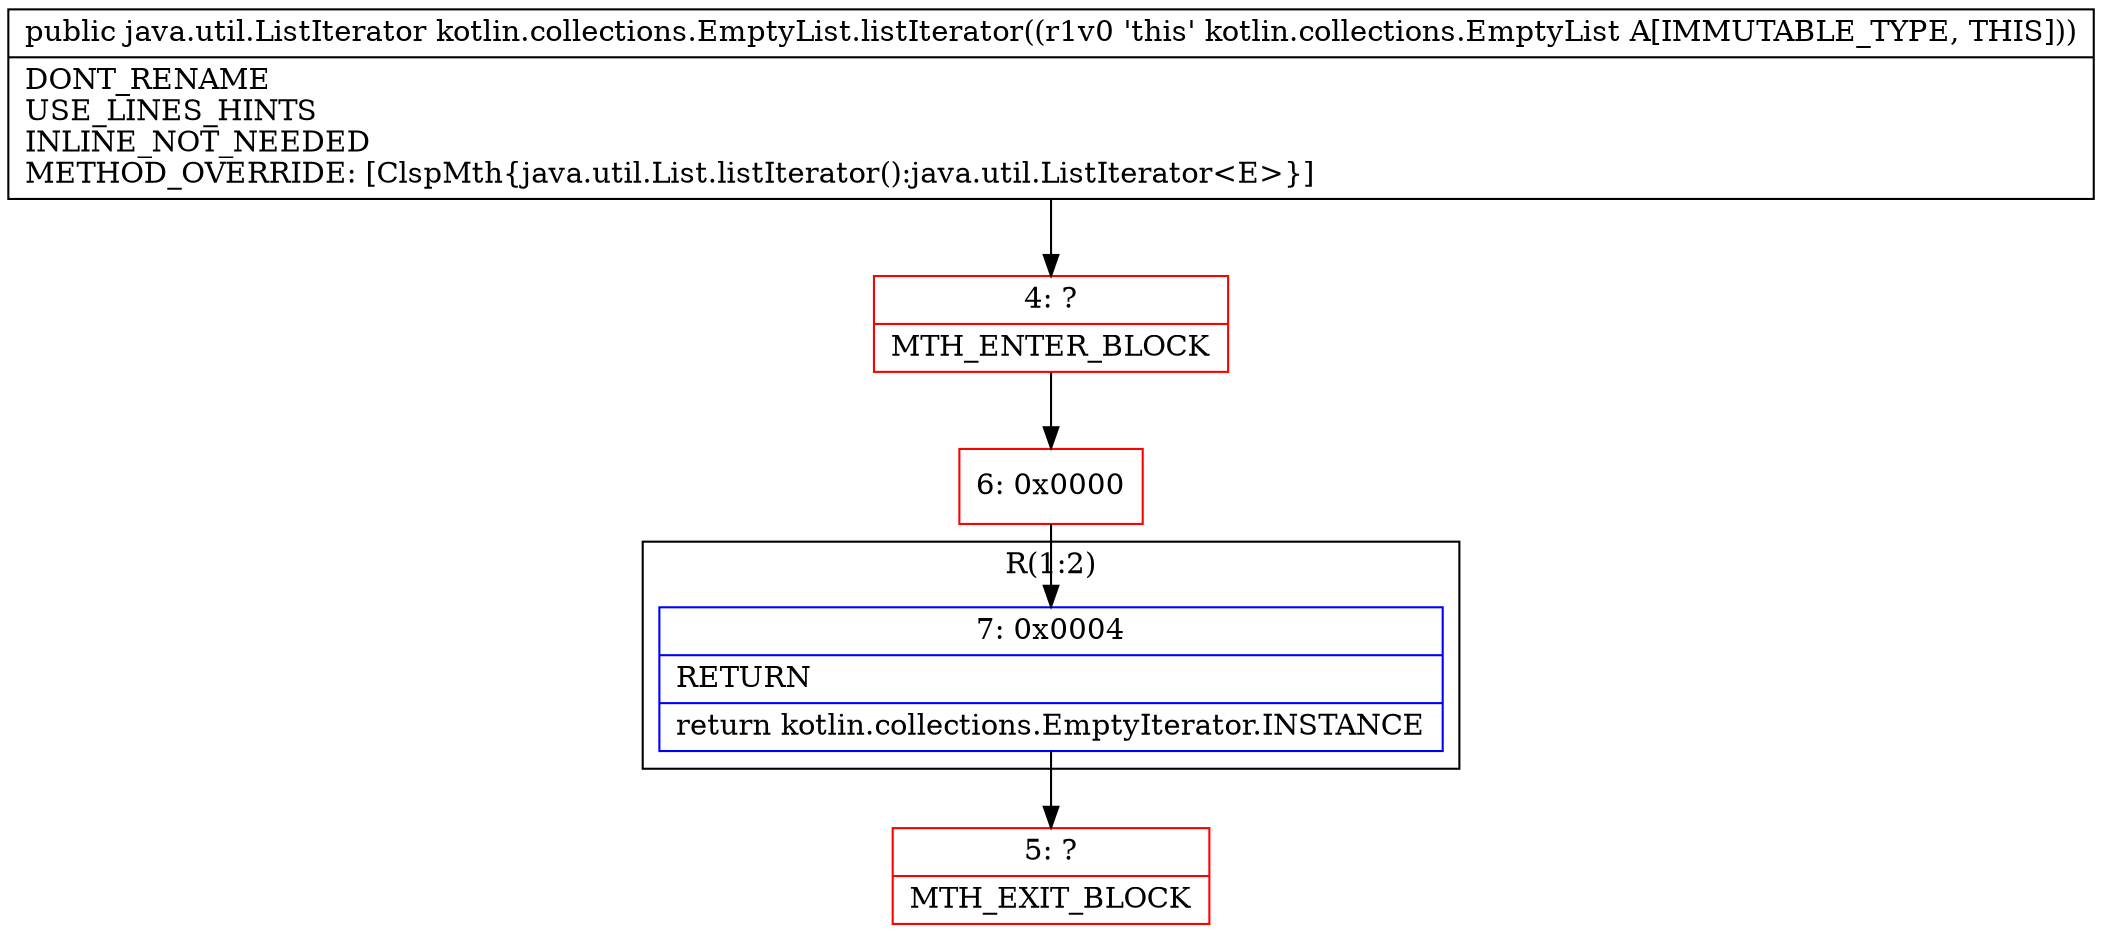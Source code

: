 digraph "CFG forkotlin.collections.EmptyList.listIterator()Ljava\/util\/ListIterator;" {
subgraph cluster_Region_1931890945 {
label = "R(1:2)";
node [shape=record,color=blue];
Node_7 [shape=record,label="{7\:\ 0x0004|RETURN\l|return kotlin.collections.EmptyIterator.INSTANCE\l}"];
}
Node_4 [shape=record,color=red,label="{4\:\ ?|MTH_ENTER_BLOCK\l}"];
Node_6 [shape=record,color=red,label="{6\:\ 0x0000}"];
Node_5 [shape=record,color=red,label="{5\:\ ?|MTH_EXIT_BLOCK\l}"];
MethodNode[shape=record,label="{public java.util.ListIterator kotlin.collections.EmptyList.listIterator((r1v0 'this' kotlin.collections.EmptyList A[IMMUTABLE_TYPE, THIS]))  | DONT_RENAME\lUSE_LINES_HINTS\lINLINE_NOT_NEEDED\lMETHOD_OVERRIDE: [ClspMth\{java.util.List.listIterator():java.util.ListIterator\<E\>\}]\l}"];
MethodNode -> Node_4;Node_7 -> Node_5;
Node_4 -> Node_6;
Node_6 -> Node_7;
}

